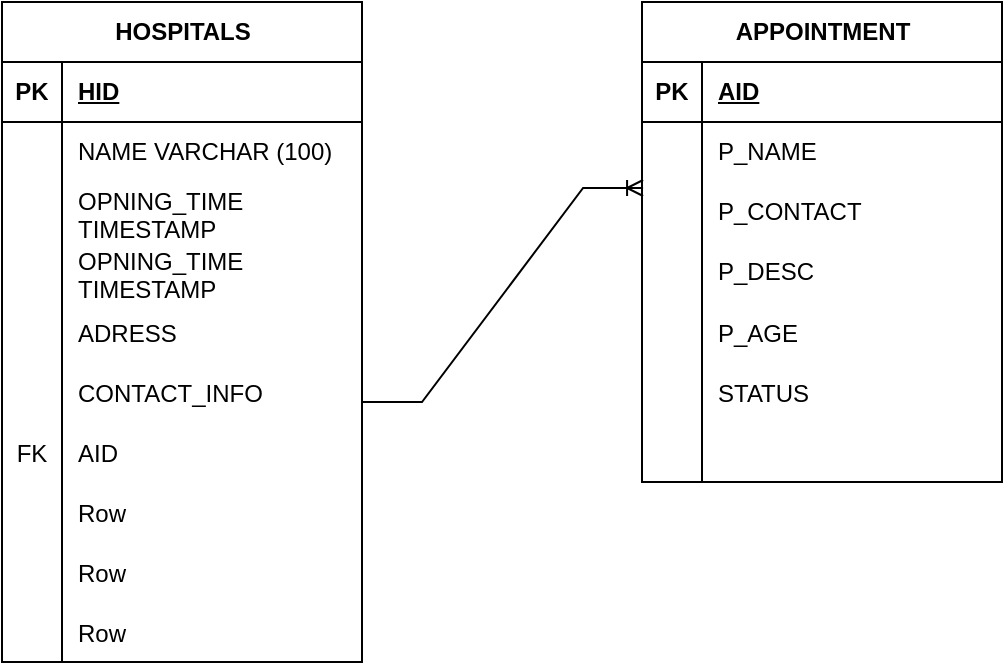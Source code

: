 <mxfile version="24.7.16">
  <diagram id="R2lEEEUBdFMjLlhIrx00" name="Page-1">
    <mxGraphModel dx="780" dy="405" grid="1" gridSize="10" guides="1" tooltips="1" connect="1" arrows="1" fold="1" page="1" pageScale="1" pageWidth="850" pageHeight="1100" math="0" shadow="0" extFonts="Permanent Marker^https://fonts.googleapis.com/css?family=Permanent+Marker">
      <root>
        <mxCell id="0" />
        <mxCell id="1" parent="0" />
        <mxCell id="dFDDVrrp0DkqeG0Eg8-J-1" value="HOSPITALS" style="shape=table;startSize=30;container=1;collapsible=1;childLayout=tableLayout;fixedRows=1;rowLines=0;fontStyle=1;align=center;resizeLast=1;html=1;" vertex="1" parent="1">
          <mxGeometry x="160" y="80" width="180" height="330" as="geometry" />
        </mxCell>
        <mxCell id="dFDDVrrp0DkqeG0Eg8-J-2" value="" style="shape=tableRow;horizontal=0;startSize=0;swimlaneHead=0;swimlaneBody=0;fillColor=none;collapsible=0;dropTarget=0;points=[[0,0.5],[1,0.5]];portConstraint=eastwest;top=0;left=0;right=0;bottom=1;" vertex="1" parent="dFDDVrrp0DkqeG0Eg8-J-1">
          <mxGeometry y="30" width="180" height="30" as="geometry" />
        </mxCell>
        <mxCell id="dFDDVrrp0DkqeG0Eg8-J-3" value="PK" style="shape=partialRectangle;connectable=0;fillColor=none;top=0;left=0;bottom=0;right=0;fontStyle=1;overflow=hidden;whiteSpace=wrap;html=1;" vertex="1" parent="dFDDVrrp0DkqeG0Eg8-J-2">
          <mxGeometry width="30" height="30" as="geometry">
            <mxRectangle width="30" height="30" as="alternateBounds" />
          </mxGeometry>
        </mxCell>
        <mxCell id="dFDDVrrp0DkqeG0Eg8-J-4" value="HID" style="shape=partialRectangle;connectable=0;fillColor=none;top=0;left=0;bottom=0;right=0;align=left;spacingLeft=6;fontStyle=5;overflow=hidden;whiteSpace=wrap;html=1;" vertex="1" parent="dFDDVrrp0DkqeG0Eg8-J-2">
          <mxGeometry x="30" width="150" height="30" as="geometry">
            <mxRectangle width="150" height="30" as="alternateBounds" />
          </mxGeometry>
        </mxCell>
        <mxCell id="dFDDVrrp0DkqeG0Eg8-J-5" value="" style="shape=tableRow;horizontal=0;startSize=0;swimlaneHead=0;swimlaneBody=0;fillColor=none;collapsible=0;dropTarget=0;points=[[0,0.5],[1,0.5]];portConstraint=eastwest;top=0;left=0;right=0;bottom=0;" vertex="1" parent="dFDDVrrp0DkqeG0Eg8-J-1">
          <mxGeometry y="60" width="180" height="30" as="geometry" />
        </mxCell>
        <mxCell id="dFDDVrrp0DkqeG0Eg8-J-6" value="" style="shape=partialRectangle;connectable=0;fillColor=none;top=0;left=0;bottom=0;right=0;editable=1;overflow=hidden;whiteSpace=wrap;html=1;" vertex="1" parent="dFDDVrrp0DkqeG0Eg8-J-5">
          <mxGeometry width="30" height="30" as="geometry">
            <mxRectangle width="30" height="30" as="alternateBounds" />
          </mxGeometry>
        </mxCell>
        <mxCell id="dFDDVrrp0DkqeG0Eg8-J-7" value="NAME VARCHAR (100)" style="shape=partialRectangle;connectable=0;fillColor=none;top=0;left=0;bottom=0;right=0;align=left;spacingLeft=6;overflow=hidden;whiteSpace=wrap;html=1;" vertex="1" parent="dFDDVrrp0DkqeG0Eg8-J-5">
          <mxGeometry x="30" width="150" height="30" as="geometry">
            <mxRectangle width="150" height="30" as="alternateBounds" />
          </mxGeometry>
        </mxCell>
        <mxCell id="dFDDVrrp0DkqeG0Eg8-J-8" value="" style="shape=tableRow;horizontal=0;startSize=0;swimlaneHead=0;swimlaneBody=0;fillColor=none;collapsible=0;dropTarget=0;points=[[0,0.5],[1,0.5]];portConstraint=eastwest;top=0;left=0;right=0;bottom=0;" vertex="1" parent="dFDDVrrp0DkqeG0Eg8-J-1">
          <mxGeometry y="90" width="180" height="30" as="geometry" />
        </mxCell>
        <mxCell id="dFDDVrrp0DkqeG0Eg8-J-9" value="" style="shape=partialRectangle;connectable=0;fillColor=none;top=0;left=0;bottom=0;right=0;editable=1;overflow=hidden;whiteSpace=wrap;html=1;" vertex="1" parent="dFDDVrrp0DkqeG0Eg8-J-8">
          <mxGeometry width="30" height="30" as="geometry">
            <mxRectangle width="30" height="30" as="alternateBounds" />
          </mxGeometry>
        </mxCell>
        <mxCell id="dFDDVrrp0DkqeG0Eg8-J-10" value="OPNING_TIME TIMESTAMP" style="shape=partialRectangle;connectable=0;fillColor=none;top=0;left=0;bottom=0;right=0;align=left;spacingLeft=6;overflow=hidden;whiteSpace=wrap;html=1;" vertex="1" parent="dFDDVrrp0DkqeG0Eg8-J-8">
          <mxGeometry x="30" width="150" height="30" as="geometry">
            <mxRectangle width="150" height="30" as="alternateBounds" />
          </mxGeometry>
        </mxCell>
        <mxCell id="dFDDVrrp0DkqeG0Eg8-J-11" value="" style="shape=tableRow;horizontal=0;startSize=0;swimlaneHead=0;swimlaneBody=0;fillColor=none;collapsible=0;dropTarget=0;points=[[0,0.5],[1,0.5]];portConstraint=eastwest;top=0;left=0;right=0;bottom=0;" vertex="1" parent="dFDDVrrp0DkqeG0Eg8-J-1">
          <mxGeometry y="120" width="180" height="30" as="geometry" />
        </mxCell>
        <mxCell id="dFDDVrrp0DkqeG0Eg8-J-12" value="" style="shape=partialRectangle;connectable=0;fillColor=none;top=0;left=0;bottom=0;right=0;editable=1;overflow=hidden;whiteSpace=wrap;html=1;" vertex="1" parent="dFDDVrrp0DkqeG0Eg8-J-11">
          <mxGeometry width="30" height="30" as="geometry">
            <mxRectangle width="30" height="30" as="alternateBounds" />
          </mxGeometry>
        </mxCell>
        <mxCell id="dFDDVrrp0DkqeG0Eg8-J-13" value="OPNING_TIME TIMESTAMP" style="shape=partialRectangle;connectable=0;fillColor=none;top=0;left=0;bottom=0;right=0;align=left;spacingLeft=6;overflow=hidden;whiteSpace=wrap;html=1;" vertex="1" parent="dFDDVrrp0DkqeG0Eg8-J-11">
          <mxGeometry x="30" width="150" height="30" as="geometry">
            <mxRectangle width="150" height="30" as="alternateBounds" />
          </mxGeometry>
        </mxCell>
        <mxCell id="dFDDVrrp0DkqeG0Eg8-J-14" value="" style="shape=tableRow;horizontal=0;startSize=0;swimlaneHead=0;swimlaneBody=0;fillColor=none;collapsible=0;dropTarget=0;points=[[0,0.5],[1,0.5]];portConstraint=eastwest;top=0;left=0;right=0;bottom=0;" vertex="1" parent="dFDDVrrp0DkqeG0Eg8-J-1">
          <mxGeometry y="150" width="180" height="30" as="geometry" />
        </mxCell>
        <mxCell id="dFDDVrrp0DkqeG0Eg8-J-15" value="" style="shape=partialRectangle;connectable=0;fillColor=none;top=0;left=0;bottom=0;right=0;editable=1;overflow=hidden;" vertex="1" parent="dFDDVrrp0DkqeG0Eg8-J-14">
          <mxGeometry width="30" height="30" as="geometry">
            <mxRectangle width="30" height="30" as="alternateBounds" />
          </mxGeometry>
        </mxCell>
        <mxCell id="dFDDVrrp0DkqeG0Eg8-J-16" value="ADRESS" style="shape=partialRectangle;connectable=0;fillColor=none;top=0;left=0;bottom=0;right=0;align=left;spacingLeft=6;overflow=hidden;" vertex="1" parent="dFDDVrrp0DkqeG0Eg8-J-14">
          <mxGeometry x="30" width="150" height="30" as="geometry">
            <mxRectangle width="150" height="30" as="alternateBounds" />
          </mxGeometry>
        </mxCell>
        <mxCell id="dFDDVrrp0DkqeG0Eg8-J-17" value="" style="shape=tableRow;horizontal=0;startSize=0;swimlaneHead=0;swimlaneBody=0;fillColor=none;collapsible=0;dropTarget=0;points=[[0,0.5],[1,0.5]];portConstraint=eastwest;top=0;left=0;right=0;bottom=0;" vertex="1" parent="dFDDVrrp0DkqeG0Eg8-J-1">
          <mxGeometry y="180" width="180" height="30" as="geometry" />
        </mxCell>
        <mxCell id="dFDDVrrp0DkqeG0Eg8-J-18" value="" style="shape=partialRectangle;connectable=0;fillColor=none;top=0;left=0;bottom=0;right=0;editable=1;overflow=hidden;" vertex="1" parent="dFDDVrrp0DkqeG0Eg8-J-17">
          <mxGeometry width="30" height="30" as="geometry">
            <mxRectangle width="30" height="30" as="alternateBounds" />
          </mxGeometry>
        </mxCell>
        <mxCell id="dFDDVrrp0DkqeG0Eg8-J-19" value="CONTACT_INFO" style="shape=partialRectangle;connectable=0;fillColor=none;top=0;left=0;bottom=0;right=0;align=left;spacingLeft=6;overflow=hidden;" vertex="1" parent="dFDDVrrp0DkqeG0Eg8-J-17">
          <mxGeometry x="30" width="150" height="30" as="geometry">
            <mxRectangle width="150" height="30" as="alternateBounds" />
          </mxGeometry>
        </mxCell>
        <mxCell id="dFDDVrrp0DkqeG0Eg8-J-20" value="" style="shape=tableRow;horizontal=0;startSize=0;swimlaneHead=0;swimlaneBody=0;fillColor=none;collapsible=0;dropTarget=0;points=[[0,0.5],[1,0.5]];portConstraint=eastwest;top=0;left=0;right=0;bottom=0;" vertex="1" parent="dFDDVrrp0DkqeG0Eg8-J-1">
          <mxGeometry y="210" width="180" height="30" as="geometry" />
        </mxCell>
        <mxCell id="dFDDVrrp0DkqeG0Eg8-J-21" value="FK" style="shape=partialRectangle;connectable=0;fillColor=none;top=0;left=0;bottom=0;right=0;editable=1;overflow=hidden;" vertex="1" parent="dFDDVrrp0DkqeG0Eg8-J-20">
          <mxGeometry width="30" height="30" as="geometry">
            <mxRectangle width="30" height="30" as="alternateBounds" />
          </mxGeometry>
        </mxCell>
        <mxCell id="dFDDVrrp0DkqeG0Eg8-J-22" value="AID" style="shape=partialRectangle;connectable=0;fillColor=none;top=0;left=0;bottom=0;right=0;align=left;spacingLeft=6;overflow=hidden;" vertex="1" parent="dFDDVrrp0DkqeG0Eg8-J-20">
          <mxGeometry x="30" width="150" height="30" as="geometry">
            <mxRectangle width="150" height="30" as="alternateBounds" />
          </mxGeometry>
        </mxCell>
        <mxCell id="dFDDVrrp0DkqeG0Eg8-J-23" value="" style="shape=tableRow;horizontal=0;startSize=0;swimlaneHead=0;swimlaneBody=0;fillColor=none;collapsible=0;dropTarget=0;points=[[0,0.5],[1,0.5]];portConstraint=eastwest;top=0;left=0;right=0;bottom=0;" vertex="1" parent="dFDDVrrp0DkqeG0Eg8-J-1">
          <mxGeometry y="240" width="180" height="30" as="geometry" />
        </mxCell>
        <mxCell id="dFDDVrrp0DkqeG0Eg8-J-24" value="" style="shape=partialRectangle;connectable=0;fillColor=none;top=0;left=0;bottom=0;right=0;editable=1;overflow=hidden;" vertex="1" parent="dFDDVrrp0DkqeG0Eg8-J-23">
          <mxGeometry width="30" height="30" as="geometry">
            <mxRectangle width="30" height="30" as="alternateBounds" />
          </mxGeometry>
        </mxCell>
        <mxCell id="dFDDVrrp0DkqeG0Eg8-J-25" value="Row" style="shape=partialRectangle;connectable=0;fillColor=none;top=0;left=0;bottom=0;right=0;align=left;spacingLeft=6;overflow=hidden;" vertex="1" parent="dFDDVrrp0DkqeG0Eg8-J-23">
          <mxGeometry x="30" width="150" height="30" as="geometry">
            <mxRectangle width="150" height="30" as="alternateBounds" />
          </mxGeometry>
        </mxCell>
        <mxCell id="dFDDVrrp0DkqeG0Eg8-J-26" value="" style="shape=tableRow;horizontal=0;startSize=0;swimlaneHead=0;swimlaneBody=0;fillColor=none;collapsible=0;dropTarget=0;points=[[0,0.5],[1,0.5]];portConstraint=eastwest;top=0;left=0;right=0;bottom=0;" vertex="1" parent="dFDDVrrp0DkqeG0Eg8-J-1">
          <mxGeometry y="270" width="180" height="30" as="geometry" />
        </mxCell>
        <mxCell id="dFDDVrrp0DkqeG0Eg8-J-27" value="" style="shape=partialRectangle;connectable=0;fillColor=none;top=0;left=0;bottom=0;right=0;editable=1;overflow=hidden;" vertex="1" parent="dFDDVrrp0DkqeG0Eg8-J-26">
          <mxGeometry width="30" height="30" as="geometry">
            <mxRectangle width="30" height="30" as="alternateBounds" />
          </mxGeometry>
        </mxCell>
        <mxCell id="dFDDVrrp0DkqeG0Eg8-J-28" value="Row" style="shape=partialRectangle;connectable=0;fillColor=none;top=0;left=0;bottom=0;right=0;align=left;spacingLeft=6;overflow=hidden;" vertex="1" parent="dFDDVrrp0DkqeG0Eg8-J-26">
          <mxGeometry x="30" width="150" height="30" as="geometry">
            <mxRectangle width="150" height="30" as="alternateBounds" />
          </mxGeometry>
        </mxCell>
        <mxCell id="dFDDVrrp0DkqeG0Eg8-J-29" value="" style="shape=tableRow;horizontal=0;startSize=0;swimlaneHead=0;swimlaneBody=0;fillColor=none;collapsible=0;dropTarget=0;points=[[0,0.5],[1,0.5]];portConstraint=eastwest;top=0;left=0;right=0;bottom=0;" vertex="1" parent="dFDDVrrp0DkqeG0Eg8-J-1">
          <mxGeometry y="300" width="180" height="30" as="geometry" />
        </mxCell>
        <mxCell id="dFDDVrrp0DkqeG0Eg8-J-30" value="" style="shape=partialRectangle;connectable=0;fillColor=none;top=0;left=0;bottom=0;right=0;editable=1;overflow=hidden;" vertex="1" parent="dFDDVrrp0DkqeG0Eg8-J-29">
          <mxGeometry width="30" height="30" as="geometry">
            <mxRectangle width="30" height="30" as="alternateBounds" />
          </mxGeometry>
        </mxCell>
        <mxCell id="dFDDVrrp0DkqeG0Eg8-J-31" value="Row" style="shape=partialRectangle;connectable=0;fillColor=none;top=0;left=0;bottom=0;right=0;align=left;spacingLeft=6;overflow=hidden;" vertex="1" parent="dFDDVrrp0DkqeG0Eg8-J-29">
          <mxGeometry x="30" width="150" height="30" as="geometry">
            <mxRectangle width="150" height="30" as="alternateBounds" />
          </mxGeometry>
        </mxCell>
        <mxCell id="dFDDVrrp0DkqeG0Eg8-J-32" value="APPOINTMENT" style="shape=table;startSize=30;container=1;collapsible=1;childLayout=tableLayout;fixedRows=1;rowLines=0;fontStyle=1;align=center;resizeLast=1;html=1;" vertex="1" parent="1">
          <mxGeometry x="480" y="80" width="180" height="240" as="geometry" />
        </mxCell>
        <mxCell id="dFDDVrrp0DkqeG0Eg8-J-33" value="" style="shape=tableRow;horizontal=0;startSize=0;swimlaneHead=0;swimlaneBody=0;fillColor=none;collapsible=0;dropTarget=0;points=[[0,0.5],[1,0.5]];portConstraint=eastwest;top=0;left=0;right=0;bottom=1;" vertex="1" parent="dFDDVrrp0DkqeG0Eg8-J-32">
          <mxGeometry y="30" width="180" height="30" as="geometry" />
        </mxCell>
        <mxCell id="dFDDVrrp0DkqeG0Eg8-J-34" value="PK" style="shape=partialRectangle;connectable=0;fillColor=none;top=0;left=0;bottom=0;right=0;fontStyle=1;overflow=hidden;whiteSpace=wrap;html=1;" vertex="1" parent="dFDDVrrp0DkqeG0Eg8-J-33">
          <mxGeometry width="30" height="30" as="geometry">
            <mxRectangle width="30" height="30" as="alternateBounds" />
          </mxGeometry>
        </mxCell>
        <mxCell id="dFDDVrrp0DkqeG0Eg8-J-35" value="AID" style="shape=partialRectangle;connectable=0;fillColor=none;top=0;left=0;bottom=0;right=0;align=left;spacingLeft=6;fontStyle=5;overflow=hidden;whiteSpace=wrap;html=1;" vertex="1" parent="dFDDVrrp0DkqeG0Eg8-J-33">
          <mxGeometry x="30" width="150" height="30" as="geometry">
            <mxRectangle width="150" height="30" as="alternateBounds" />
          </mxGeometry>
        </mxCell>
        <mxCell id="dFDDVrrp0DkqeG0Eg8-J-36" value="" style="shape=tableRow;horizontal=0;startSize=0;swimlaneHead=0;swimlaneBody=0;fillColor=none;collapsible=0;dropTarget=0;points=[[0,0.5],[1,0.5]];portConstraint=eastwest;top=0;left=0;right=0;bottom=0;" vertex="1" parent="dFDDVrrp0DkqeG0Eg8-J-32">
          <mxGeometry y="60" width="180" height="30" as="geometry" />
        </mxCell>
        <mxCell id="dFDDVrrp0DkqeG0Eg8-J-37" value="" style="shape=partialRectangle;connectable=0;fillColor=none;top=0;left=0;bottom=0;right=0;editable=1;overflow=hidden;whiteSpace=wrap;html=1;" vertex="1" parent="dFDDVrrp0DkqeG0Eg8-J-36">
          <mxGeometry width="30" height="30" as="geometry">
            <mxRectangle width="30" height="30" as="alternateBounds" />
          </mxGeometry>
        </mxCell>
        <mxCell id="dFDDVrrp0DkqeG0Eg8-J-38" value="P_NAME" style="shape=partialRectangle;connectable=0;fillColor=none;top=0;left=0;bottom=0;right=0;align=left;spacingLeft=6;overflow=hidden;whiteSpace=wrap;html=1;" vertex="1" parent="dFDDVrrp0DkqeG0Eg8-J-36">
          <mxGeometry x="30" width="150" height="30" as="geometry">
            <mxRectangle width="150" height="30" as="alternateBounds" />
          </mxGeometry>
        </mxCell>
        <mxCell id="dFDDVrrp0DkqeG0Eg8-J-39" value="" style="shape=tableRow;horizontal=0;startSize=0;swimlaneHead=0;swimlaneBody=0;fillColor=none;collapsible=0;dropTarget=0;points=[[0,0.5],[1,0.5]];portConstraint=eastwest;top=0;left=0;right=0;bottom=0;" vertex="1" parent="dFDDVrrp0DkqeG0Eg8-J-32">
          <mxGeometry y="90" width="180" height="30" as="geometry" />
        </mxCell>
        <mxCell id="dFDDVrrp0DkqeG0Eg8-J-40" value="" style="shape=partialRectangle;connectable=0;fillColor=none;top=0;left=0;bottom=0;right=0;editable=1;overflow=hidden;whiteSpace=wrap;html=1;" vertex="1" parent="dFDDVrrp0DkqeG0Eg8-J-39">
          <mxGeometry width="30" height="30" as="geometry">
            <mxRectangle width="30" height="30" as="alternateBounds" />
          </mxGeometry>
        </mxCell>
        <mxCell id="dFDDVrrp0DkqeG0Eg8-J-41" value="P_CONTACT" style="shape=partialRectangle;connectable=0;fillColor=none;top=0;left=0;bottom=0;right=0;align=left;spacingLeft=6;overflow=hidden;whiteSpace=wrap;html=1;" vertex="1" parent="dFDDVrrp0DkqeG0Eg8-J-39">
          <mxGeometry x="30" width="150" height="30" as="geometry">
            <mxRectangle width="150" height="30" as="alternateBounds" />
          </mxGeometry>
        </mxCell>
        <mxCell id="dFDDVrrp0DkqeG0Eg8-J-42" value="" style="shape=tableRow;horizontal=0;startSize=0;swimlaneHead=0;swimlaneBody=0;fillColor=none;collapsible=0;dropTarget=0;points=[[0,0.5],[1,0.5]];portConstraint=eastwest;top=0;left=0;right=0;bottom=0;" vertex="1" parent="dFDDVrrp0DkqeG0Eg8-J-32">
          <mxGeometry y="120" width="180" height="30" as="geometry" />
        </mxCell>
        <mxCell id="dFDDVrrp0DkqeG0Eg8-J-43" value="" style="shape=partialRectangle;connectable=0;fillColor=none;top=0;left=0;bottom=0;right=0;editable=1;overflow=hidden;whiteSpace=wrap;html=1;" vertex="1" parent="dFDDVrrp0DkqeG0Eg8-J-42">
          <mxGeometry width="30" height="30" as="geometry">
            <mxRectangle width="30" height="30" as="alternateBounds" />
          </mxGeometry>
        </mxCell>
        <mxCell id="dFDDVrrp0DkqeG0Eg8-J-44" value="P_DESC" style="shape=partialRectangle;connectable=0;fillColor=none;top=0;left=0;bottom=0;right=0;align=left;spacingLeft=6;overflow=hidden;whiteSpace=wrap;html=1;" vertex="1" parent="dFDDVrrp0DkqeG0Eg8-J-42">
          <mxGeometry x="30" width="150" height="30" as="geometry">
            <mxRectangle width="150" height="30" as="alternateBounds" />
          </mxGeometry>
        </mxCell>
        <mxCell id="dFDDVrrp0DkqeG0Eg8-J-45" value="" style="shape=tableRow;horizontal=0;startSize=0;swimlaneHead=0;swimlaneBody=0;fillColor=none;collapsible=0;dropTarget=0;points=[[0,0.5],[1,0.5]];portConstraint=eastwest;top=0;left=0;right=0;bottom=0;" vertex="1" parent="dFDDVrrp0DkqeG0Eg8-J-32">
          <mxGeometry y="150" width="180" height="30" as="geometry" />
        </mxCell>
        <mxCell id="dFDDVrrp0DkqeG0Eg8-J-46" value="" style="shape=partialRectangle;connectable=0;fillColor=none;top=0;left=0;bottom=0;right=0;editable=1;overflow=hidden;" vertex="1" parent="dFDDVrrp0DkqeG0Eg8-J-45">
          <mxGeometry width="30" height="30" as="geometry">
            <mxRectangle width="30" height="30" as="alternateBounds" />
          </mxGeometry>
        </mxCell>
        <mxCell id="dFDDVrrp0DkqeG0Eg8-J-47" value="P_AGE" style="shape=partialRectangle;connectable=0;fillColor=none;top=0;left=0;bottom=0;right=0;align=left;spacingLeft=6;overflow=hidden;" vertex="1" parent="dFDDVrrp0DkqeG0Eg8-J-45">
          <mxGeometry x="30" width="150" height="30" as="geometry">
            <mxRectangle width="150" height="30" as="alternateBounds" />
          </mxGeometry>
        </mxCell>
        <mxCell id="dFDDVrrp0DkqeG0Eg8-J-48" value="" style="shape=tableRow;horizontal=0;startSize=0;swimlaneHead=0;swimlaneBody=0;fillColor=none;collapsible=0;dropTarget=0;points=[[0,0.5],[1,0.5]];portConstraint=eastwest;top=0;left=0;right=0;bottom=0;" vertex="1" parent="dFDDVrrp0DkqeG0Eg8-J-32">
          <mxGeometry y="180" width="180" height="30" as="geometry" />
        </mxCell>
        <mxCell id="dFDDVrrp0DkqeG0Eg8-J-49" value="" style="shape=partialRectangle;connectable=0;fillColor=none;top=0;left=0;bottom=0;right=0;editable=1;overflow=hidden;" vertex="1" parent="dFDDVrrp0DkqeG0Eg8-J-48">
          <mxGeometry width="30" height="30" as="geometry">
            <mxRectangle width="30" height="30" as="alternateBounds" />
          </mxGeometry>
        </mxCell>
        <mxCell id="dFDDVrrp0DkqeG0Eg8-J-50" value="STATUS" style="shape=partialRectangle;connectable=0;fillColor=none;top=0;left=0;bottom=0;right=0;align=left;spacingLeft=6;overflow=hidden;" vertex="1" parent="dFDDVrrp0DkqeG0Eg8-J-48">
          <mxGeometry x="30" width="150" height="30" as="geometry">
            <mxRectangle width="150" height="30" as="alternateBounds" />
          </mxGeometry>
        </mxCell>
        <mxCell id="dFDDVrrp0DkqeG0Eg8-J-51" value="" style="shape=tableRow;horizontal=0;startSize=0;swimlaneHead=0;swimlaneBody=0;fillColor=none;collapsible=0;dropTarget=0;points=[[0,0.5],[1,0.5]];portConstraint=eastwest;top=0;left=0;right=0;bottom=0;" vertex="1" parent="dFDDVrrp0DkqeG0Eg8-J-32">
          <mxGeometry y="210" width="180" height="30" as="geometry" />
        </mxCell>
        <mxCell id="dFDDVrrp0DkqeG0Eg8-J-52" value="" style="shape=partialRectangle;connectable=0;fillColor=none;top=0;left=0;bottom=0;right=0;editable=1;overflow=hidden;" vertex="1" parent="dFDDVrrp0DkqeG0Eg8-J-51">
          <mxGeometry width="30" height="30" as="geometry">
            <mxRectangle width="30" height="30" as="alternateBounds" />
          </mxGeometry>
        </mxCell>
        <mxCell id="dFDDVrrp0DkqeG0Eg8-J-53" value="" style="shape=partialRectangle;connectable=0;fillColor=none;top=0;left=0;bottom=0;right=0;align=left;spacingLeft=6;overflow=hidden;" vertex="1" parent="dFDDVrrp0DkqeG0Eg8-J-51">
          <mxGeometry x="30" width="150" height="30" as="geometry">
            <mxRectangle width="150" height="30" as="alternateBounds" />
          </mxGeometry>
        </mxCell>
        <mxCell id="dFDDVrrp0DkqeG0Eg8-J-67" value="" style="edgeStyle=entityRelationEdgeStyle;fontSize=12;html=1;endArrow=ERoneToMany;rounded=0;entryX=0.003;entryY=0.1;entryDx=0;entryDy=0;entryPerimeter=0;" edge="1" parent="1" target="dFDDVrrp0DkqeG0Eg8-J-39">
          <mxGeometry width="100" height="100" relative="1" as="geometry">
            <mxPoint x="340" y="280" as="sourcePoint" />
            <mxPoint x="440" y="180" as="targetPoint" />
            <Array as="points">
              <mxPoint x="230" y="230" />
            </Array>
          </mxGeometry>
        </mxCell>
      </root>
    </mxGraphModel>
  </diagram>
</mxfile>
